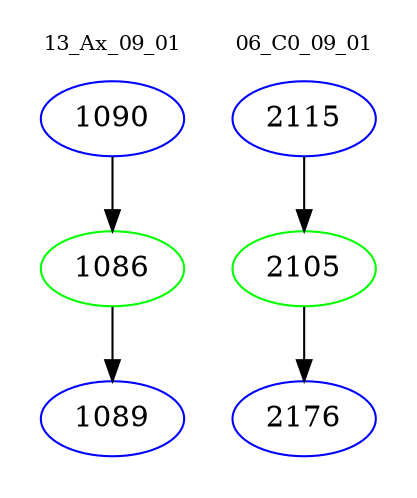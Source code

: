 digraph{
subgraph cluster_0 {
color = white
label = "13_Ax_09_01";
fontsize=10;
T0_1090 [label="1090", color="blue"]
T0_1090 -> T0_1086 [color="black"]
T0_1086 [label="1086", color="green"]
T0_1086 -> T0_1089 [color="black"]
T0_1089 [label="1089", color="blue"]
}
subgraph cluster_1 {
color = white
label = "06_C0_09_01";
fontsize=10;
T1_2115 [label="2115", color="blue"]
T1_2115 -> T1_2105 [color="black"]
T1_2105 [label="2105", color="green"]
T1_2105 -> T1_2176 [color="black"]
T1_2176 [label="2176", color="blue"]
}
}
